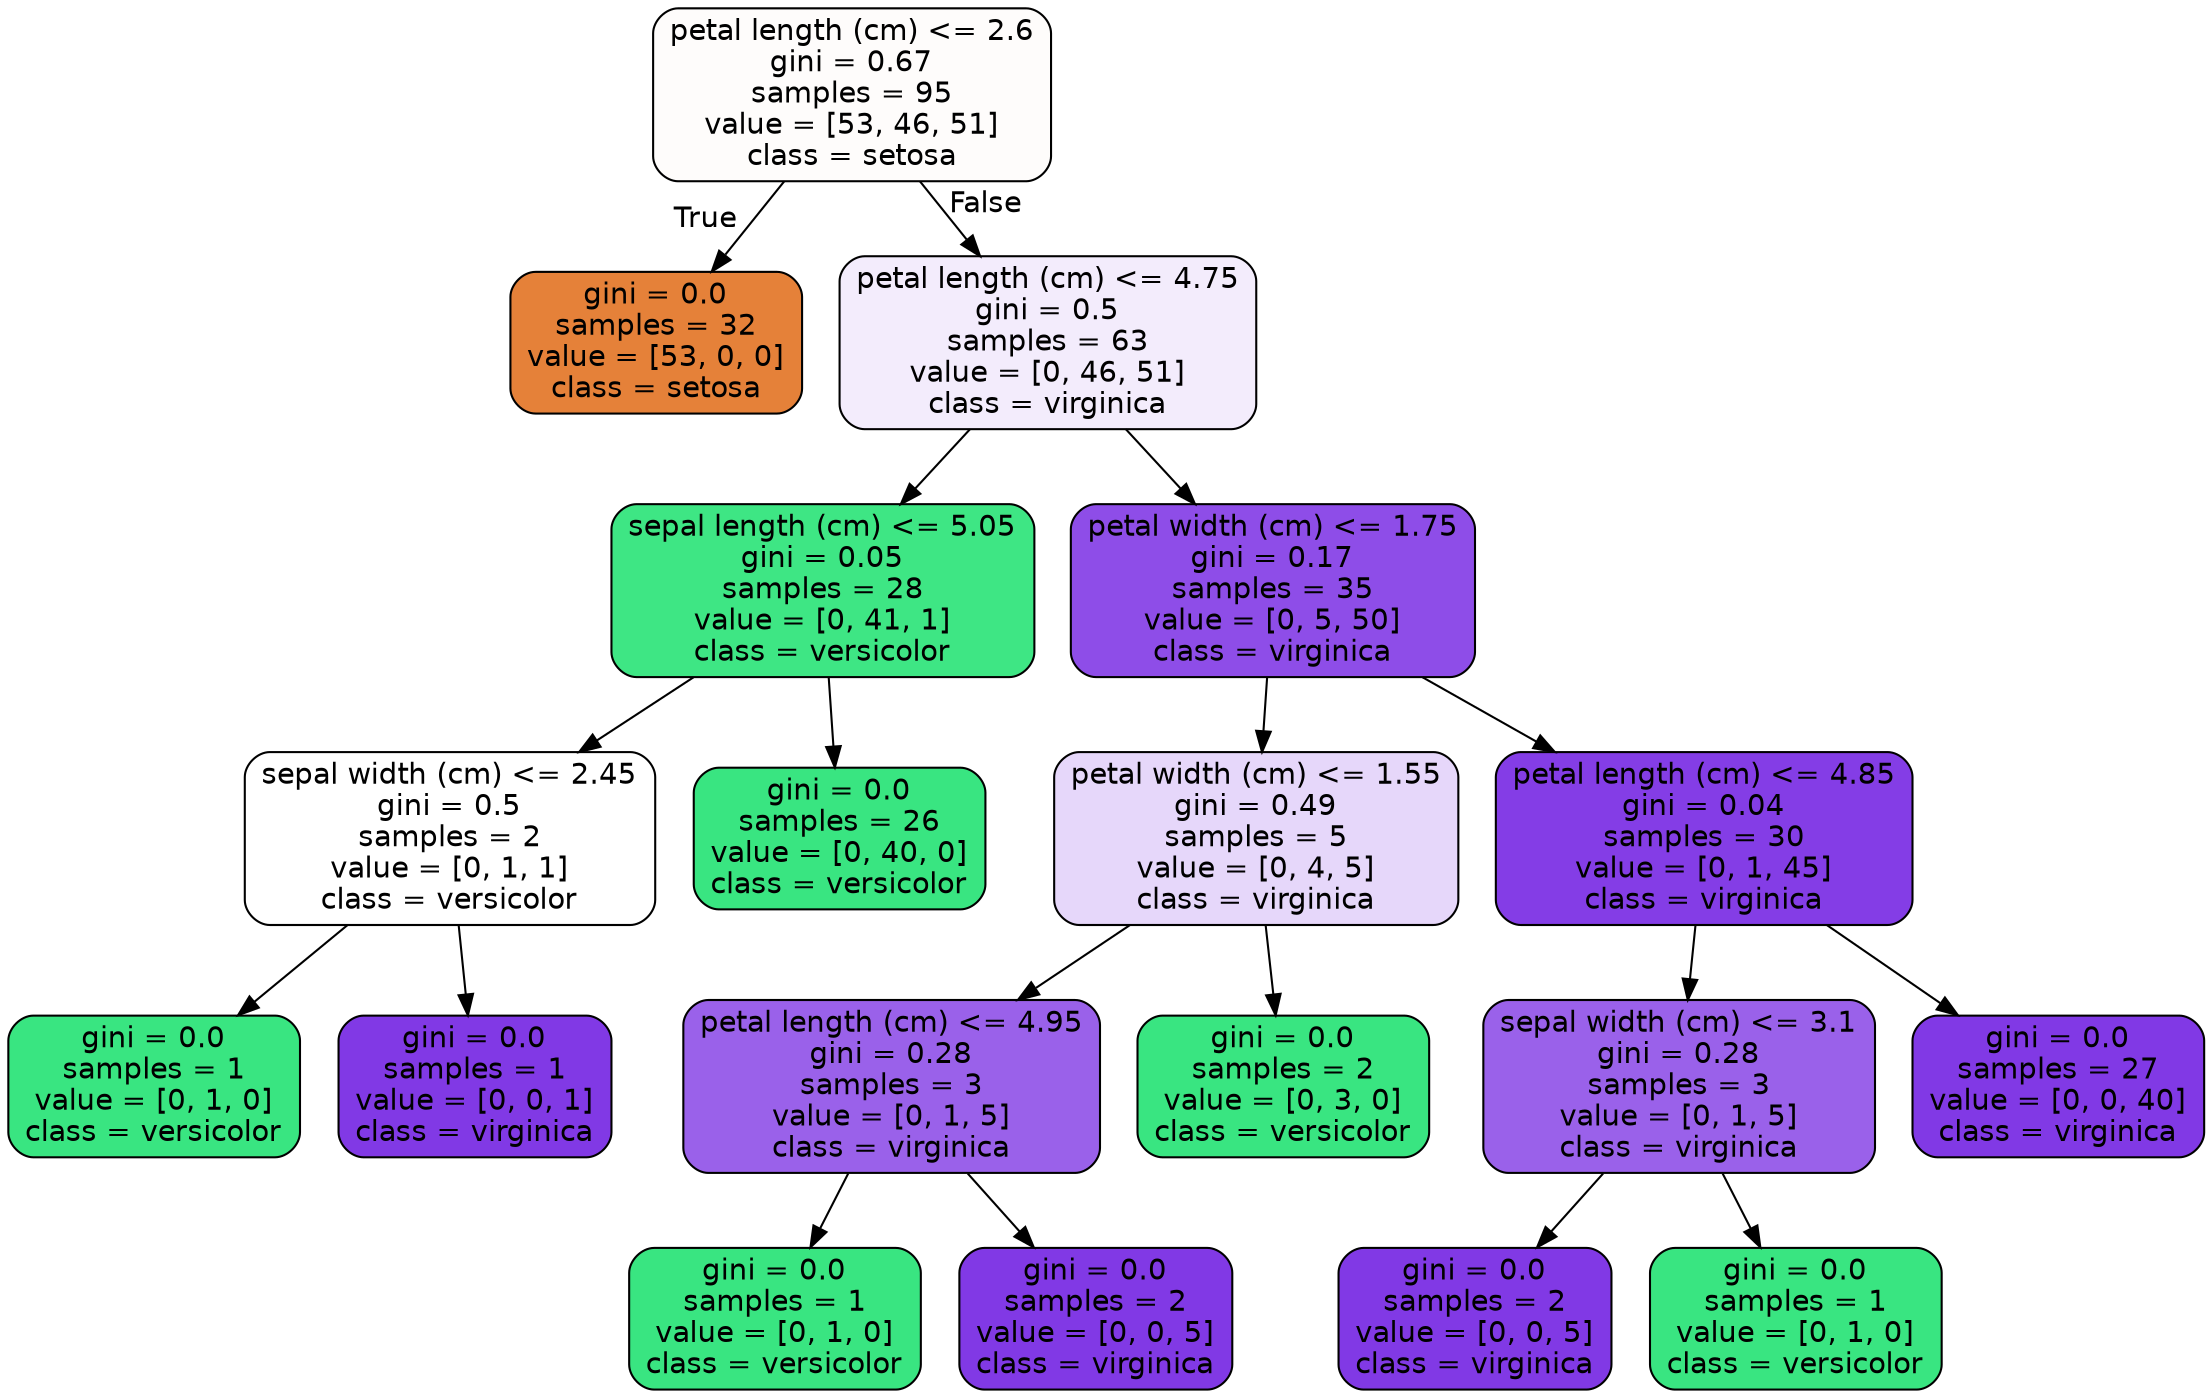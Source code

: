 digraph Tree {
node [shape=box, style="filled, rounded", color="black", fontname=helvetica] ;
edge [fontname=helvetica] ;
0 [label="petal length (cm) <= 2.6\ngini = 0.67\nsamples = 95\nvalue = [53, 46, 51]\nclass = setosa", fillcolor="#fefcfb"] ;
1 [label="gini = 0.0\nsamples = 32\nvalue = [53, 0, 0]\nclass = setosa", fillcolor="#e58139"] ;
0 -> 1 [labeldistance=2.5, labelangle=45, headlabel="True"] ;
2 [label="petal length (cm) <= 4.75\ngini = 0.5\nsamples = 63\nvalue = [0, 46, 51]\nclass = virginica", fillcolor="#f3ecfc"] ;
0 -> 2 [labeldistance=2.5, labelangle=-45, headlabel="False"] ;
3 [label="sepal length (cm) <= 5.05\ngini = 0.05\nsamples = 28\nvalue = [0, 41, 1]\nclass = versicolor", fillcolor="#3ee684"] ;
2 -> 3 ;
4 [label="sepal width (cm) <= 2.45\ngini = 0.5\nsamples = 2\nvalue = [0, 1, 1]\nclass = versicolor", fillcolor="#ffffff"] ;
3 -> 4 ;
5 [label="gini = 0.0\nsamples = 1\nvalue = [0, 1, 0]\nclass = versicolor", fillcolor="#39e581"] ;
4 -> 5 ;
6 [label="gini = 0.0\nsamples = 1\nvalue = [0, 0, 1]\nclass = virginica", fillcolor="#8139e5"] ;
4 -> 6 ;
7 [label="gini = 0.0\nsamples = 26\nvalue = [0, 40, 0]\nclass = versicolor", fillcolor="#39e581"] ;
3 -> 7 ;
8 [label="petal width (cm) <= 1.75\ngini = 0.17\nsamples = 35\nvalue = [0, 5, 50]\nclass = virginica", fillcolor="#8e4de8"] ;
2 -> 8 ;
9 [label="petal width (cm) <= 1.55\ngini = 0.49\nsamples = 5\nvalue = [0, 4, 5]\nclass = virginica", fillcolor="#e6d7fa"] ;
8 -> 9 ;
10 [label="petal length (cm) <= 4.95\ngini = 0.28\nsamples = 3\nvalue = [0, 1, 5]\nclass = virginica", fillcolor="#9a61ea"] ;
9 -> 10 ;
11 [label="gini = 0.0\nsamples = 1\nvalue = [0, 1, 0]\nclass = versicolor", fillcolor="#39e581"] ;
10 -> 11 ;
12 [label="gini = 0.0\nsamples = 2\nvalue = [0, 0, 5]\nclass = virginica", fillcolor="#8139e5"] ;
10 -> 12 ;
13 [label="gini = 0.0\nsamples = 2\nvalue = [0, 3, 0]\nclass = versicolor", fillcolor="#39e581"] ;
9 -> 13 ;
14 [label="petal length (cm) <= 4.85\ngini = 0.04\nsamples = 30\nvalue = [0, 1, 45]\nclass = virginica", fillcolor="#843de6"] ;
8 -> 14 ;
15 [label="sepal width (cm) <= 3.1\ngini = 0.28\nsamples = 3\nvalue = [0, 1, 5]\nclass = virginica", fillcolor="#9a61ea"] ;
14 -> 15 ;
16 [label="gini = 0.0\nsamples = 2\nvalue = [0, 0, 5]\nclass = virginica", fillcolor="#8139e5"] ;
15 -> 16 ;
17 [label="gini = 0.0\nsamples = 1\nvalue = [0, 1, 0]\nclass = versicolor", fillcolor="#39e581"] ;
15 -> 17 ;
18 [label="gini = 0.0\nsamples = 27\nvalue = [0, 0, 40]\nclass = virginica", fillcolor="#8139e5"] ;
14 -> 18 ;
}